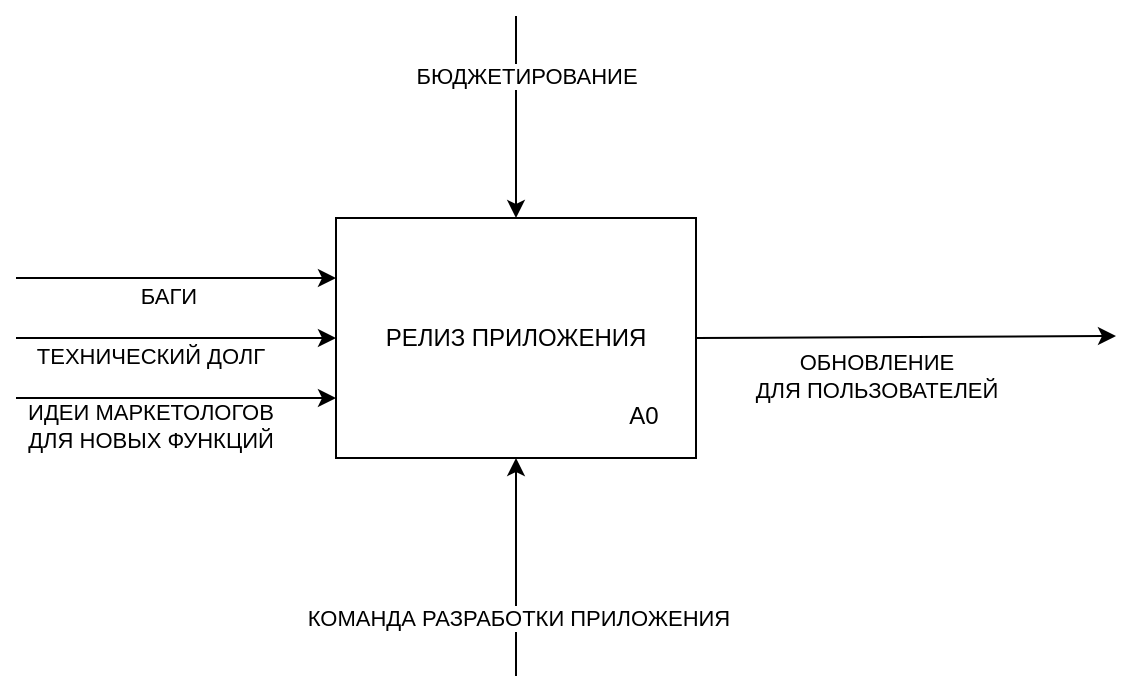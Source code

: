 <mxfile version="14.1.9" type="google" pages="3"><diagram id="JeonycvgA7h4LA8FZ3vh" name="А0 - Релиз приложения"><mxGraphModel dx="1422" dy="705" grid="1" gridSize="10" guides="1" tooltips="1" connect="1" arrows="1" fold="1" page="1" pageScale="1" pageWidth="827" pageHeight="1169" math="0" shadow="0"><root><mxCell id="0"/><mxCell id="1" parent="0"/><mxCell id="lmJOYASFLNAcIZqWrJCQ-1" value="РЕЛИЗ ПРИЛОЖЕНИЯ" style="rounded=0;whiteSpace=wrap;html=1;" parent="1" vertex="1"><mxGeometry x="280" y="141" width="180" height="120" as="geometry"/></mxCell><mxCell id="lmJOYASFLNAcIZqWrJCQ-2" value="" style="endArrow=classic;html=1;entryX=0;entryY=0.25;entryDx=0;entryDy=0;" parent="1" target="lmJOYASFLNAcIZqWrJCQ-1" edge="1"><mxGeometry width="50" height="50" relative="1" as="geometry"><mxPoint x="120" y="171" as="sourcePoint"/><mxPoint x="280" y="200" as="targetPoint"/></mxGeometry></mxCell><mxCell id="lmJOYASFLNAcIZqWrJCQ-5" value="БАГИ" style="edgeLabel;html=1;align=center;verticalAlign=middle;resizable=0;points=[];" parent="lmJOYASFLNAcIZqWrJCQ-2" vertex="1" connectable="0"><mxGeometry x="-0.391" y="1" relative="1" as="geometry"><mxPoint x="27" y="10" as="offset"/></mxGeometry></mxCell><mxCell id="lmJOYASFLNAcIZqWrJCQ-3" value="" style="endArrow=classic;html=1;exitX=1;exitY=0.5;exitDx=0;exitDy=0;" parent="1" source="lmJOYASFLNAcIZqWrJCQ-1" edge="1"><mxGeometry width="50" height="50" relative="1" as="geometry"><mxPoint x="170" y="210" as="sourcePoint"/><mxPoint x="670" y="200" as="targetPoint"/></mxGeometry></mxCell><mxCell id="lmJOYASFLNAcIZqWrJCQ-9" value="ОБНОВЛЕНИЕ &lt;br&gt;ДЛЯ ПОЛЬЗОВАТЕЛЕЙ" style="edgeLabel;html=1;align=center;verticalAlign=middle;resizable=0;points=[];" parent="lmJOYASFLNAcIZqWrJCQ-3" vertex="1" connectable="0"><mxGeometry x="0.408" relative="1" as="geometry"><mxPoint x="-58" y="19.71" as="offset"/></mxGeometry></mxCell><mxCell id="lmJOYASFLNAcIZqWrJCQ-4" value="" style="endArrow=classic;html=1;entryX=0;entryY=0.5;entryDx=0;entryDy=0;" parent="1" target="lmJOYASFLNAcIZqWrJCQ-1" edge="1"><mxGeometry width="50" height="50" relative="1" as="geometry"><mxPoint x="120" y="201" as="sourcePoint"/><mxPoint x="290" y="211" as="targetPoint"/></mxGeometry></mxCell><mxCell id="lmJOYASFLNAcIZqWrJCQ-6" value="ТЕХНИЧЕСКИЙ ДОЛГ" style="edgeLabel;html=1;align=center;verticalAlign=middle;resizable=0;points=[];" parent="lmJOYASFLNAcIZqWrJCQ-4" vertex="1" connectable="0"><mxGeometry x="-0.319" relative="1" as="geometry"><mxPoint x="12" y="9" as="offset"/></mxGeometry></mxCell><mxCell id="lmJOYASFLNAcIZqWrJCQ-7" value="" style="endArrow=classic;html=1;entryX=0;entryY=0.75;entryDx=0;entryDy=0;" parent="1" target="lmJOYASFLNAcIZqWrJCQ-1" edge="1"><mxGeometry width="50" height="50" relative="1" as="geometry"><mxPoint x="120" y="231" as="sourcePoint"/><mxPoint x="280" y="230" as="targetPoint"/></mxGeometry></mxCell><mxCell id="lmJOYASFLNAcIZqWrJCQ-8" value="ИДЕИ МАРКЕТОЛОГОВ&lt;br&gt;ДЛЯ НОВЫХ ФУНКЦИЙ" style="edgeLabel;html=1;align=center;verticalAlign=middle;resizable=0;points=[];" parent="lmJOYASFLNAcIZqWrJCQ-7" vertex="1" connectable="0"><mxGeometry x="-0.319" relative="1" as="geometry"><mxPoint x="12" y="13.66" as="offset"/></mxGeometry></mxCell><mxCell id="lmJOYASFLNAcIZqWrJCQ-11" value="" style="endArrow=classic;html=1;entryX=0.5;entryY=1;entryDx=0;entryDy=0;" parent="1" target="lmJOYASFLNAcIZqWrJCQ-1" edge="1"><mxGeometry width="50" height="50" relative="1" as="geometry"><mxPoint x="370" y="370" as="sourcePoint"/><mxPoint x="400" y="190" as="targetPoint"/></mxGeometry></mxCell><mxCell id="lmJOYASFLNAcIZqWrJCQ-13" value="КОМАНДА РАЗРАБОТКИ ПРИЛОЖЕНИЯ" style="edgeLabel;html=1;align=center;verticalAlign=middle;resizable=0;points=[];" parent="lmJOYASFLNAcIZqWrJCQ-11" vertex="1" connectable="0"><mxGeometry x="-0.462" y="-1" relative="1" as="geometry"><mxPoint as="offset"/></mxGeometry></mxCell><mxCell id="lmJOYASFLNAcIZqWrJCQ-12" value="А0" style="text;html=1;strokeColor=none;fillColor=none;align=center;verticalAlign=middle;whiteSpace=wrap;rounded=0;" parent="1" vertex="1"><mxGeometry x="414" y="230" width="40" height="20" as="geometry"/></mxCell><mxCell id="lmJOYASFLNAcIZqWrJCQ-15" value="" style="endArrow=classic;html=1;entryX=0.75;entryY=0;entryDx=0;entryDy=0;" parent="1" edge="1"><mxGeometry width="50" height="50" relative="1" as="geometry"><mxPoint x="370" y="40" as="sourcePoint"/><mxPoint x="370" y="141" as="targetPoint"/></mxGeometry></mxCell><mxCell id="lmJOYASFLNAcIZqWrJCQ-16" value="БЮДЖЕТИРОВАНИЕ" style="edgeLabel;html=1;align=center;verticalAlign=middle;resizable=0;points=[];" parent="lmJOYASFLNAcIZqWrJCQ-15" vertex="1" connectable="0"><mxGeometry x="0.527" y="2" relative="1" as="geometry"><mxPoint x="3" y="-47" as="offset"/></mxGeometry></mxCell></root></mxGraphModel></diagram><diagram id="mR4njJ0CpfkTFaEr2Qhl" name="1 - Релиз приложения в деталях"><mxGraphModel dx="2249" dy="1874" grid="1" gridSize="10" guides="1" tooltips="1" connect="1" arrows="1" fold="1" page="1" pageScale="1" pageWidth="827" pageHeight="1169" math="0" shadow="0"><root><mxCell id="alykIRkpH6zI910EpvNx-0"/><mxCell id="alykIRkpH6zI910EpvNx-1" parent="alykIRkpH6zI910EpvNx-0"/><mxCell id="jKxS-LgmKPXT9bE4lX0O-0" value="" style="endArrow=classic;html=1;entryX=0;entryY=0.5;entryDx=0;entryDy=0;" parent="alykIRkpH6zI910EpvNx-1" target="jKxS-LgmKPXT9bE4lX0O-6" edge="1"><mxGeometry width="50" height="50" relative="1" as="geometry"><mxPoint x="190" y="190" as="sourcePoint"/><mxPoint x="300" y="170" as="targetPoint"/></mxGeometry></mxCell><mxCell id="jKxS-LgmKPXT9bE4lX0O-1" value="БАГИ" style="edgeLabel;html=1;align=center;verticalAlign=middle;resizable=0;points=[];" parent="jKxS-LgmKPXT9bE4lX0O-0" vertex="1" connectable="0"><mxGeometry x="-0.391" y="1" relative="1" as="geometry"><mxPoint x="27" y="10" as="offset"/></mxGeometry></mxCell><mxCell id="jKxS-LgmKPXT9bE4lX0O-2" value="" style="endArrow=classic;html=1;entryX=0;entryY=0.75;entryDx=0;entryDy=0;" parent="alykIRkpH6zI910EpvNx-1" target="jKxS-LgmKPXT9bE4lX0O-6" edge="1"><mxGeometry width="50" height="50" relative="1" as="geometry"><mxPoint x="180" y="205" as="sourcePoint"/><mxPoint x="250" y="110" as="targetPoint"/></mxGeometry></mxCell><mxCell id="jKxS-LgmKPXT9bE4lX0O-3" value="ТЕХНИЧЕСКИЙ ДОЛГ" style="edgeLabel;html=1;align=center;verticalAlign=middle;resizable=0;points=[];" parent="jKxS-LgmKPXT9bE4lX0O-2" vertex="1" connectable="0"><mxGeometry x="-0.319" relative="1" as="geometry"><mxPoint x="12" y="9" as="offset"/></mxGeometry></mxCell><mxCell id="jKxS-LgmKPXT9bE4lX0O-4" value="" style="endArrow=classic;html=1;entryX=0;entryY=0.75;entryDx=0;entryDy=0;" parent="alykIRkpH6zI910EpvNx-1" edge="1"><mxGeometry width="50" height="50" relative="1" as="geometry"><mxPoint x="-50" y="109.5" as="sourcePoint"/><mxPoint x="110" y="109.5" as="targetPoint"/></mxGeometry></mxCell><mxCell id="jKxS-LgmKPXT9bE4lX0O-5" value="ИДЕИ МАРКЕТОЛОГОВ&lt;br&gt;ДЛЯ НОВЫХ ФУНКЦИЙ" style="edgeLabel;html=1;align=center;verticalAlign=middle;resizable=0;points=[];" parent="jKxS-LgmKPXT9bE4lX0O-4" vertex="1" connectable="0"><mxGeometry x="-0.319" relative="1" as="geometry"><mxPoint x="12" y="13.66" as="offset"/></mxGeometry></mxCell><mxCell id="jKxS-LgmKPXT9bE4lX0O-19" style="edgeStyle=orthogonalEdgeStyle;rounded=0;orthogonalLoop=1;jettySize=auto;html=1;exitX=1;exitY=0.5;exitDx=0;exitDy=0;entryX=0;entryY=0.5;entryDx=0;entryDy=0;" parent="alykIRkpH6zI910EpvNx-1" source="jKxS-LgmKPXT9bE4lX0O-6" target="jKxS-LgmKPXT9bE4lX0O-14" edge="1"><mxGeometry relative="1" as="geometry"/></mxCell><mxCell id="9-yl6xQxzZALKexGIGJN-5" value="СКОУП ЗАДАЧ &lt;br&gt;НА РЕАЛИЗАЦИЮ" style="edgeLabel;html=1;align=center;verticalAlign=middle;resizable=0;points=[];" parent="jKxS-LgmKPXT9bE4lX0O-19" vertex="1" connectable="0"><mxGeometry x="0.317" y="-3" relative="1" as="geometry"><mxPoint x="-47" y="48" as="offset"/></mxGeometry></mxCell><mxCell id="jKxS-LgmKPXT9bE4lX0O-6" value="&lt;b&gt;ОПРЕДЕЛЕНИЕ СКОУПА РЕЛИЗА&lt;/b&gt;" style="rounded=0;whiteSpace=wrap;html=1;" parent="alykIRkpH6zI910EpvNx-1" vertex="1"><mxGeometry x="300" y="160" width="120" height="60" as="geometry"/></mxCell><mxCell id="jKxS-LgmKPXT9bE4lX0O-20" style="edgeStyle=orthogonalEdgeStyle;rounded=0;orthogonalLoop=1;jettySize=auto;html=1;entryX=0;entryY=0.25;entryDx=0;entryDy=0;exitX=1;exitY=0.25;exitDx=0;exitDy=0;" parent="alykIRkpH6zI910EpvNx-1" source="jKxS-LgmKPXT9bE4lX0O-13" target="jKxS-LgmKPXT9bE4lX0O-15" edge="1"><mxGeometry relative="1" as="geometry"><mxPoint x="548" y="113" as="targetPoint"/></mxGeometry></mxCell><mxCell id="jKxS-LgmKPXT9bE4lX0O-21" value="ТРЕБОВАНИЯ К ТЕСТИРОВАНИЮ&lt;br&gt;И ПРИЕМКЕ" style="edgeLabel;html=1;align=center;verticalAlign=middle;resizable=0;points=[];" parent="jKxS-LgmKPXT9bE4lX0O-20" vertex="1" connectable="0"><mxGeometry x="0.262" y="1" relative="1" as="geometry"><mxPoint y="-14" as="offset"/></mxGeometry></mxCell><mxCell id="jKxS-LgmKPXT9bE4lX0O-13" value="ОПИСАНИЕ ТРЕБОВАНИЙ И ПОСТАНОВКИ НА РАЗРАБОТКУ" style="rounded=0;whiteSpace=wrap;html=1;" parent="alykIRkpH6zI910EpvNx-1" vertex="1"><mxGeometry x="110" y="80" width="150" height="60" as="geometry"/></mxCell><mxCell id="jKxS-LgmKPXT9bE4lX0O-18" value="СЫРАЯ &lt;br&gt;СБОРКА" style="edgeStyle=orthogonalEdgeStyle;rounded=0;orthogonalLoop=1;jettySize=auto;html=1;exitX=1;exitY=0.5;exitDx=0;exitDy=0;entryX=0;entryY=0.75;entryDx=0;entryDy=0;" parent="alykIRkpH6zI910EpvNx-1" source="jKxS-LgmKPXT9bE4lX0O-14" target="jKxS-LgmKPXT9bE4lX0O-15" edge="1"><mxGeometry x="0.686" y="25" relative="1" as="geometry"><mxPoint x="330" y="290" as="targetPoint"/><mxPoint as="offset"/></mxGeometry></mxCell><mxCell id="jKxS-LgmKPXT9bE4lX0O-14" value="РАЗРАБОТКА" style="rounded=0;whiteSpace=wrap;html=1;" parent="alykIRkpH6zI910EpvNx-1" vertex="1"><mxGeometry x="420" y="280" width="120" height="60" as="geometry"/></mxCell><mxCell id="GrBP58t_uVsCQCI5QyGc-6" style="edgeStyle=orthogonalEdgeStyle;rounded=0;orthogonalLoop=1;jettySize=auto;html=1;entryX=0;entryY=0.5;entryDx=0;entryDy=0;" parent="alykIRkpH6zI910EpvNx-1" source="jKxS-LgmKPXT9bE4lX0O-15" target="jKxS-LgmKPXT9bE4lX0O-16" edge="1"><mxGeometry relative="1" as="geometry"/></mxCell><mxCell id="GrBP58t_uVsCQCI5QyGc-7" value="ГОТОВАЯ &lt;br&gt;СБОРКА" style="edgeLabel;html=1;align=center;verticalAlign=middle;resizable=0;points=[];" parent="GrBP58t_uVsCQCI5QyGc-6" vertex="1" connectable="0"><mxGeometry x="0.585" relative="1" as="geometry"><mxPoint x="50" y="-103" as="offset"/></mxGeometry></mxCell><mxCell id="jKxS-LgmKPXT9bE4lX0O-15" value="ТЕСТИРОВАНИЕ" style="rounded=0;whiteSpace=wrap;html=1;" parent="alykIRkpH6zI910EpvNx-1" vertex="1"><mxGeometry x="610" y="80" width="120" height="60" as="geometry"/></mxCell><mxCell id="GrBP58t_uVsCQCI5QyGc-8" value="ОБНОВЛЕНИЕ&lt;br&gt;ДЛЯ ПОЛЬЗОВАТЕЛЕЙ" style="edgeStyle=orthogonalEdgeStyle;rounded=0;orthogonalLoop=1;jettySize=auto;html=1;" parent="alykIRkpH6zI910EpvNx-1" source="jKxS-LgmKPXT9bE4lX0O-16" edge="1"><mxGeometry y="20" relative="1" as="geometry"><mxPoint x="1010" y="230" as="targetPoint"/><mxPoint as="offset"/></mxGeometry></mxCell><mxCell id="jKxS-LgmKPXT9bE4lX0O-16" value="ПУБЛИКАЦИЯ ОБНОВЛЕНИЯ" style="rounded=0;whiteSpace=wrap;html=1;" parent="alykIRkpH6zI910EpvNx-1" vertex="1"><mxGeometry x="750" y="200" width="120" height="60" as="geometry"/></mxCell><mxCell id="jKxS-LgmKPXT9bE4lX0O-17" value="НОВЫЕ ФУНКЦИИ &lt;br&gt;ПРИЛОЖЕНИЯ" style="endArrow=classic;html=1;exitX=1;exitY=0.75;exitDx=0;exitDy=0;entryX=0;entryY=0.25;entryDx=0;entryDy=0;" parent="alykIRkpH6zI910EpvNx-1" edge="1"><mxGeometry x="0.583" y="-60" width="50" height="50" relative="1" as="geometry"><mxPoint x="260" y="122" as="sourcePoint"/><mxPoint x="300" y="172" as="targetPoint"/><Array as="points"><mxPoint x="310" y="122"/><mxPoint x="270" y="172"/></Array><mxPoint x="-60" y="-60" as="offset"/></mxGeometry></mxCell><mxCell id="9-yl6xQxzZALKexGIGJN-2" value="" style="endArrow=classic;html=1;" parent="alykIRkpH6zI910EpvNx-1" edge="1"><mxGeometry width="50" height="50" relative="1" as="geometry"><mxPoint x="180" y="-21" as="sourcePoint"/><mxPoint x="180" y="80" as="targetPoint"/></mxGeometry></mxCell><mxCell id="9-yl6xQxzZALKexGIGJN-3" value="БЮДЖЕТИРОВАНИЕ" style="edgeLabel;html=1;align=center;verticalAlign=middle;resizable=0;points=[];" parent="9-yl6xQxzZALKexGIGJN-2" vertex="1" connectable="0"><mxGeometry x="0.527" y="2" relative="1" as="geometry"><mxPoint x="3" y="-24" as="offset"/></mxGeometry></mxCell><mxCell id="9-yl6xQxzZALKexGIGJN-4" value="" style="endArrow=classic;html=1;entryX=0.5;entryY=0;entryDx=0;entryDy=0;" parent="alykIRkpH6zI910EpvNx-1" target="jKxS-LgmKPXT9bE4lX0O-6" edge="1"><mxGeometry width="50" height="50" relative="1" as="geometry"><mxPoint x="180" y="50" as="sourcePoint"/><mxPoint x="360" y="170" as="targetPoint"/><Array as="points"><mxPoint x="360" y="50"/></Array></mxGeometry></mxCell><mxCell id="GrBP58t_uVsCQCI5QyGc-0" value="" style="endArrow=classic;html=1;" parent="alykIRkpH6zI910EpvNx-1" target="jKxS-LgmKPXT9bE4lX0O-6" edge="1"><mxGeometry width="50" height="50" relative="1" as="geometry"><mxPoint x="360" y="450" as="sourcePoint"/><mxPoint x="359.5" y="220" as="targetPoint"/></mxGeometry></mxCell><mxCell id="GrBP58t_uVsCQCI5QyGc-1" value="КОМАНДА РАЗРАБОТКИ ПРИЛОЖЕНИЯ" style="edgeLabel;html=1;align=center;verticalAlign=middle;resizable=0;points=[];" parent="GrBP58t_uVsCQCI5QyGc-0" vertex="1" connectable="0"><mxGeometry x="-0.462" y="-1" relative="1" as="geometry"><mxPoint y="10" as="offset"/></mxGeometry></mxCell><mxCell id="GrBP58t_uVsCQCI5QyGc-2" value="" style="endArrow=classic;html=1;entryX=0.5;entryY=1;entryDx=0;entryDy=0;" parent="alykIRkpH6zI910EpvNx-1" target="jKxS-LgmKPXT9bE4lX0O-13" edge="1"><mxGeometry width="50" height="50" relative="1" as="geometry"><mxPoint x="360" y="380" as="sourcePoint"/><mxPoint x="310" y="320" as="targetPoint"/><Array as="points"><mxPoint x="185" y="380"/></Array></mxGeometry></mxCell><mxCell id="GrBP58t_uVsCQCI5QyGc-3" value="" style="endArrow=classic;html=1;entryX=0.5;entryY=1;entryDx=0;entryDy=0;" parent="alykIRkpH6zI910EpvNx-1" target="jKxS-LgmKPXT9bE4lX0O-14" edge="1"><mxGeometry width="50" height="50" relative="1" as="geometry"><mxPoint x="360" y="380" as="sourcePoint"/><mxPoint x="420" y="210" as="targetPoint"/><Array as="points"><mxPoint x="480" y="380"/></Array></mxGeometry></mxCell><mxCell id="GrBP58t_uVsCQCI5QyGc-4" value="" style="endArrow=classic;html=1;entryX=0.5;entryY=1;entryDx=0;entryDy=0;" parent="alykIRkpH6zI910EpvNx-1" target="jKxS-LgmKPXT9bE4lX0O-16" edge="1"><mxGeometry width="50" height="50" relative="1" as="geometry"><mxPoint x="360" y="380" as="sourcePoint"/><mxPoint x="747" y="262" as="targetPoint"/><Array as="points"><mxPoint x="810" y="380"/></Array></mxGeometry></mxCell><mxCell id="GrBP58t_uVsCQCI5QyGc-5" value="" style="endArrow=classic;html=1;entryX=0.5;entryY=1;entryDx=0;entryDy=0;" parent="alykIRkpH6zI910EpvNx-1" target="jKxS-LgmKPXT9bE4lX0O-15" edge="1"><mxGeometry width="50" height="50" relative="1" as="geometry"><mxPoint x="360" y="380" as="sourcePoint"/><mxPoint x="630" y="330" as="targetPoint"/><Array as="points"><mxPoint x="670" y="380"/></Array></mxGeometry></mxCell><mxCell id="u6B1YdiDsmqeujA1WTla-0" value="1" style="text;html=1;strokeColor=none;fillColor=none;align=center;verticalAlign=middle;whiteSpace=wrap;rounded=0;fontSize=8;" parent="alykIRkpH6zI910EpvNx-1" vertex="1"><mxGeometry x="228" y="122" width="40" height="20" as="geometry"/></mxCell><mxCell id="u6B1YdiDsmqeujA1WTla-1" value="2" style="text;html=1;strokeColor=none;fillColor=none;align=center;verticalAlign=middle;whiteSpace=wrap;rounded=0;fontSize=8;" parent="alykIRkpH6zI910EpvNx-1" vertex="1"><mxGeometry x="387" y="201" width="40" height="20" as="geometry"/></mxCell><mxCell id="u6B1YdiDsmqeujA1WTla-2" value="3" style="text;html=1;strokeColor=none;fillColor=none;align=center;verticalAlign=middle;whiteSpace=wrap;rounded=0;fontSize=8;" parent="alykIRkpH6zI910EpvNx-1" vertex="1"><mxGeometry x="505" y="320" width="40" height="20" as="geometry"/></mxCell><mxCell id="u6B1YdiDsmqeujA1WTla-3" value="4" style="text;html=1;strokeColor=none;fillColor=none;align=center;verticalAlign=middle;whiteSpace=wrap;rounded=0;fontSize=8;" parent="alykIRkpH6zI910EpvNx-1" vertex="1"><mxGeometry x="700" y="122" width="40" height="20" as="geometry"/></mxCell><mxCell id="u6B1YdiDsmqeujA1WTla-4" value="5" style="text;html=1;strokeColor=none;fillColor=none;align=center;verticalAlign=middle;whiteSpace=wrap;rounded=0;fontSize=8;" parent="alykIRkpH6zI910EpvNx-1" vertex="1"><mxGeometry x="837" y="241" width="40" height="20" as="geometry"/></mxCell><mxCell id="pLOucZF_bhhd5s63fHAn-0" value="" style="endArrow=classic;html=1;entryX=0;entryY=0.75;entryDx=0;entryDy=0;" parent="alykIRkpH6zI910EpvNx-1" edge="1"><mxGeometry width="50" height="50" relative="1" as="geometry"><mxPoint x="180" y="205" as="sourcePoint"/><mxPoint x="300" y="205" as="targetPoint"/></mxGeometry></mxCell><mxCell id="pLOucZF_bhhd5s63fHAn-1" value="ТЕХНИЧЕСКИЙ ДОЛГ" style="edgeLabel;html=1;align=center;verticalAlign=middle;resizable=0;points=[];" parent="pLOucZF_bhhd5s63fHAn-0" vertex="1" connectable="0"><mxGeometry x="-0.319" relative="1" as="geometry"><mxPoint x="12" y="9" as="offset"/></mxGeometry></mxCell><mxCell id="pLOucZF_bhhd5s63fHAn-2" value="" style="endArrow=classic;html=1;entryX=0;entryY=0.5;entryDx=0;entryDy=0;" parent="alykIRkpH6zI910EpvNx-1" edge="1"><mxGeometry width="50" height="50" relative="1" as="geometry"><mxPoint x="190" y="190" as="sourcePoint"/><mxPoint x="300" y="190" as="targetPoint"/></mxGeometry></mxCell><mxCell id="pLOucZF_bhhd5s63fHAn-3" value="БАГИ" style="edgeLabel;html=1;align=center;verticalAlign=middle;resizable=0;points=[];" parent="pLOucZF_bhhd5s63fHAn-2" vertex="1" connectable="0"><mxGeometry x="-0.391" y="1" relative="1" as="geometry"><mxPoint x="27" y="10" as="offset"/></mxGeometry></mxCell></root></mxGraphModel></diagram><diagram id="GJrOJU1limFmbwaXrQv3" name="2 - Декомпозиция определения скоупа релиза"><mxGraphModel dx="1185" dy="635" grid="1" gridSize="10" guides="1" tooltips="1" connect="1" arrows="1" fold="1" page="1" pageScale="1" pageWidth="827" pageHeight="1169" math="0" shadow="0"><root><mxCell id="KlhbIcxpmvU5X1xBv8eX-0"/><mxCell id="KlhbIcxpmvU5X1xBv8eX-1" parent="KlhbIcxpmvU5X1xBv8eX-0"/><mxCell id="LOt9ITebGrNH0tFVh9cx-0" style="edgeStyle=orthogonalEdgeStyle;rounded=0;orthogonalLoop=1;jettySize=auto;html=1;exitX=1;exitY=0.5;exitDx=0;exitDy=0;" parent="KlhbIcxpmvU5X1xBv8eX-1" source="dWFHzjDvJgVZ6doFNjAd-2" edge="1"><mxGeometry relative="1" as="geometry"><mxPoint x="620" y="200" as="sourcePoint"/><mxPoint x="790" y="230" as="targetPoint"/></mxGeometry></mxCell><mxCell id="LOt9ITebGrNH0tFVh9cx-1" value="СКОУП ЗАДАЧ &lt;br&gt;НА РЕАЛИЗАЦИЮ" style="edgeLabel;html=1;align=center;verticalAlign=middle;resizable=0;points=[];" parent="LOt9ITebGrNH0tFVh9cx-0" vertex="1" connectable="0"><mxGeometry x="0.317" y="-3" relative="1" as="geometry"><mxPoint x="-16" y="17" as="offset"/></mxGeometry></mxCell><mxCell id="LOt9ITebGrNH0tFVh9cx-2" value="НОВЫЕ ФУНКЦИИ &lt;br&gt;ПРИЛОЖЕНИЯ" style="endArrow=classic;html=1;entryX=0;entryY=0.5;entryDx=0;entryDy=0;" parent="KlhbIcxpmvU5X1xBv8eX-1" target="u29PrfH3t13JltfvHEYN-1" edge="1"><mxGeometry x="0.583" y="-60" width="50" height="50" relative="1" as="geometry"><mxPoint x="40" y="130" as="sourcePoint"/><mxPoint x="190" y="160" as="targetPoint"/><Array as="points"><mxPoint x="40" y="130"/><mxPoint x="110" y="130"/></Array><mxPoint x="-60" y="-60" as="offset"/></mxGeometry></mxCell><mxCell id="LOt9ITebGrNH0tFVh9cx-4" value="" style="endArrow=classic;html=1;" parent="KlhbIcxpmvU5X1xBv8eX-1" edge="1"><mxGeometry width="50" height="50" relative="1" as="geometry"><mxPoint x="367" y="450" as="sourcePoint"/><mxPoint x="367" y="263" as="targetPoint"/></mxGeometry></mxCell><mxCell id="LOt9ITebGrNH0tFVh9cx-5" value="КОМАНДА РАЗРАБОТКИ ПРИЛОЖЕНИЯ" style="edgeLabel;html=1;align=center;verticalAlign=middle;resizable=0;points=[];" parent="LOt9ITebGrNH0tFVh9cx-4" vertex="1" connectable="0"><mxGeometry x="-0.462" y="-1" relative="1" as="geometry"><mxPoint y="10" as="offset"/></mxGeometry></mxCell><mxCell id="LOt9ITebGrNH0tFVh9cx-6" value="" style="endArrow=classic;html=1;entryX=0;entryY=0.5;entryDx=0;entryDy=0;" parent="KlhbIcxpmvU5X1xBv8eX-1" target="dWFHzjDvJgVZ6doFNjAd-1" edge="1"><mxGeometry width="50" height="50" relative="1" as="geometry"><mxPoint x="40" y="230" as="sourcePoint"/><mxPoint x="226" y="230" as="targetPoint"/></mxGeometry></mxCell><mxCell id="LOt9ITebGrNH0tFVh9cx-7" value="ТЕХНИЧЕСКИЙ ДОЛГ" style="edgeLabel;html=1;align=center;verticalAlign=middle;resizable=0;points=[];" parent="LOt9ITebGrNH0tFVh9cx-6" vertex="1" connectable="0"><mxGeometry x="-0.319" relative="1" as="geometry"><mxPoint x="12" y="9" as="offset"/></mxGeometry></mxCell><mxCell id="LOt9ITebGrNH0tFVh9cx-8" value="" style="endArrow=classic;html=1;entryX=0;entryY=0.5;entryDx=0;entryDy=0;" parent="KlhbIcxpmvU5X1xBv8eX-1" target="dWFHzjDvJgVZ6doFNjAd-0" edge="1"><mxGeometry width="50" height="50" relative="1" as="geometry"><mxPoint x="40" y="329.5" as="sourcePoint"/><mxPoint x="150" y="329.5" as="targetPoint"/></mxGeometry></mxCell><mxCell id="LOt9ITebGrNH0tFVh9cx-9" value="БАГИ" style="edgeLabel;html=1;align=center;verticalAlign=middle;resizable=0;points=[];" parent="LOt9ITebGrNH0tFVh9cx-8" vertex="1" connectable="0"><mxGeometry x="-0.391" y="1" relative="1" as="geometry"><mxPoint x="27" y="10" as="offset"/></mxGeometry></mxCell><mxCell id="Y8rXGOo4Xf0wi0mgXnTt-4" value="ПРИОРИТЕТНЫЕ &lt;br&gt;ФУНКЦИИ" style="edgeStyle=orthogonalEdgeStyle;rounded=0;orthogonalLoop=1;jettySize=auto;html=1;entryX=0;entryY=0.25;entryDx=0;entryDy=0;" parent="KlhbIcxpmvU5X1xBv8eX-1" source="u29PrfH3t13JltfvHEYN-1" target="dWFHzjDvJgVZ6doFNjAd-2" edge="1"><mxGeometry x="-0.372" y="20" relative="1" as="geometry"><Array as="points"><mxPoint x="470" y="130"/><mxPoint x="470" y="215"/></Array><mxPoint as="offset"/></mxGeometry></mxCell><mxCell id="u29PrfH3t13JltfvHEYN-1" value="ПРИОРИТИЗАЦИЯ НОВЫХ ФУНКЦИЙ" style="rounded=0;whiteSpace=wrap;html=1;" parent="KlhbIcxpmvU5X1xBv8eX-1" vertex="1"><mxGeometry x="220" y="100" width="120" height="60" as="geometry"/></mxCell><mxCell id="dWFHzjDvJgVZ6doFNjAd-0" value="ОПРЕДЕЛЕНИЕ КРИТИЧЕСКИХ БАГОВ" style="rounded=0;whiteSpace=wrap;html=1;" parent="KlhbIcxpmvU5X1xBv8eX-1" vertex="1"><mxGeometry x="230" y="300" width="120" height="60" as="geometry"/></mxCell><mxCell id="Y8rXGOo4Xf0wi0mgXnTt-3" value="ОЦЕНКИ &lt;br&gt;НЕОБХОДИМЫХ &lt;br&gt;РЕСУРСОВ" style="edgeStyle=orthogonalEdgeStyle;rounded=0;orthogonalLoop=1;jettySize=auto;html=1;entryX=0;entryY=0.5;entryDx=0;entryDy=0;" parent="KlhbIcxpmvU5X1xBv8eX-1" source="dWFHzjDvJgVZ6doFNjAd-1" target="dWFHzjDvJgVZ6doFNjAd-2" edge="1"><mxGeometry x="0.018" y="-20" relative="1" as="geometry"><Array as="points"><mxPoint x="460" y="230"/><mxPoint x="460" y="230"/></Array><mxPoint as="offset"/></mxGeometry></mxCell><mxCell id="dWFHzjDvJgVZ6doFNjAd-1" value="ОЦЕНКА ТРУДОЗАТРАТ НА РЕАЛИЗАЦИЮ И ТЕСТИРОВАНИЕ" style="rounded=0;whiteSpace=wrap;html=1;fontSize=9;" parent="KlhbIcxpmvU5X1xBv8eX-1" vertex="1"><mxGeometry x="310" y="200" width="114" height="60" as="geometry"/></mxCell><mxCell id="dWFHzjDvJgVZ6doFNjAd-2" value="ПОДБОР ФУНКЦИЙ И ЗАДАЧ В СКОУП РЕЛИЗА" style="rounded=0;whiteSpace=wrap;html=1;" parent="KlhbIcxpmvU5X1xBv8eX-1" vertex="1"><mxGeometry x="534" y="200" width="120" height="60" as="geometry"/></mxCell><mxCell id="dWFHzjDvJgVZ6doFNjAd-4" value="" style="endArrow=classic;html=1;entryX=0;entryY=0.25;entryDx=0;entryDy=0;" parent="KlhbIcxpmvU5X1xBv8eX-1" target="dWFHzjDvJgVZ6doFNjAd-1" edge="1"><mxGeometry width="50" height="50" relative="1" as="geometry"><mxPoint x="180" y="130" as="sourcePoint"/><mxPoint x="226" y="215" as="targetPoint"/><Array as="points"><mxPoint x="180" y="215"/></Array></mxGeometry></mxCell><mxCell id="dWFHzjDvJgVZ6doFNjAd-5" value="" style="endArrow=classic;html=1;entryX=0;entryY=0.75;entryDx=0;entryDy=0;" parent="KlhbIcxpmvU5X1xBv8eX-1" target="dWFHzjDvJgVZ6doFNjAd-1" edge="1"><mxGeometry width="50" height="50" relative="1" as="geometry"><mxPoint x="190" y="330" as="sourcePoint"/><mxPoint x="200" y="280" as="targetPoint"/><Array as="points"><mxPoint x="190" y="245"/></Array></mxGeometry></mxCell><mxCell id="dWFHzjDvJgVZ6doFNjAd-6" value="БЮДЖЕТИРОВАНИЕ" style="endArrow=classic;html=1;entryX=0.5;entryY=0;entryDx=0;entryDy=0;" parent="KlhbIcxpmvU5X1xBv8eX-1" target="dWFHzjDvJgVZ6doFNjAd-2" edge="1"><mxGeometry width="50" height="50" relative="1" as="geometry"><mxPoint x="594" y="50" as="sourcePoint"/><mxPoint x="420" y="150" as="targetPoint"/></mxGeometry></mxCell><mxCell id="Y8rXGOo4Xf0wi0mgXnTt-0" value="" style="endArrow=classic;html=1;entryX=0.5;entryY=1;entryDx=0;entryDy=0;" parent="KlhbIcxpmvU5X1xBv8eX-1" target="dWFHzjDvJgVZ6doFNjAd-0" edge="1"><mxGeometry width="50" height="50" relative="1" as="geometry"><mxPoint x="370" y="390" as="sourcePoint"/><mxPoint x="280" y="360" as="targetPoint"/><Array as="points"><mxPoint x="290" y="390"/></Array></mxGeometry></mxCell><mxCell id="Y8rXGOo4Xf0wi0mgXnTt-5" value="" style="endArrow=classic;html=1;entryX=0.75;entryY=1;entryDx=0;entryDy=0;" parent="KlhbIcxpmvU5X1xBv8eX-1" target="dWFHzjDvJgVZ6doFNjAd-2" edge="1"><mxGeometry width="50" height="50" relative="1" as="geometry"><mxPoint x="370" y="390" as="sourcePoint"/><mxPoint x="424" y="340" as="targetPoint"/><Array as="points"><mxPoint x="624" y="390"/></Array></mxGeometry></mxCell><mxCell id="WPjkprtDbn2sOXDeCon1-0" value="А2.1" style="text;html=1;strokeColor=none;fillColor=none;align=center;verticalAlign=middle;whiteSpace=wrap;rounded=0;fontSize=8;" vertex="1" parent="KlhbIcxpmvU5X1xBv8eX-1"><mxGeometry x="305" y="142" width="40" height="20" as="geometry"/></mxCell><mxCell id="cA-AJx1264lEWL9gBzCy-0" value="А2.3" style="text;html=1;strokeColor=none;fillColor=none;align=center;verticalAlign=middle;whiteSpace=wrap;rounded=0;fontSize=8;" vertex="1" parent="KlhbIcxpmvU5X1xBv8eX-1"><mxGeometry x="310" y="340" width="40" height="20" as="geometry"/></mxCell><mxCell id="cA-AJx1264lEWL9gBzCy-1" value="А2.2" style="text;html=1;strokeColor=none;fillColor=none;align=center;verticalAlign=middle;whiteSpace=wrap;rounded=0;fontSize=8;" vertex="1" parent="KlhbIcxpmvU5X1xBv8eX-1"><mxGeometry x="389" y="242" width="40" height="20" as="geometry"/></mxCell><mxCell id="cA-AJx1264lEWL9gBzCy-2" value="А2.4" style="text;html=1;strokeColor=none;fillColor=none;align=center;verticalAlign=middle;whiteSpace=wrap;rounded=0;fontSize=8;" vertex="1" parent="KlhbIcxpmvU5X1xBv8eX-1"><mxGeometry x="617" y="242" width="40" height="20" as="geometry"/></mxCell><mxCell id="cA-AJx1264lEWL9gBzCy-3" value="" style="endArrow=classic;html=1;entryX=0.25;entryY=1;entryDx=0;entryDy=0;" edge="1" parent="KlhbIcxpmvU5X1xBv8eX-1" target="dWFHzjDvJgVZ6doFNjAd-2"><mxGeometry width="50" height="50" relative="1" as="geometry"><mxPoint x="350" y="330" as="sourcePoint"/><mxPoint x="554.0" y="200" as="targetPoint"/><Array as="points"><mxPoint x="564" y="330"/></Array></mxGeometry></mxCell></root></mxGraphModel></diagram></mxfile>